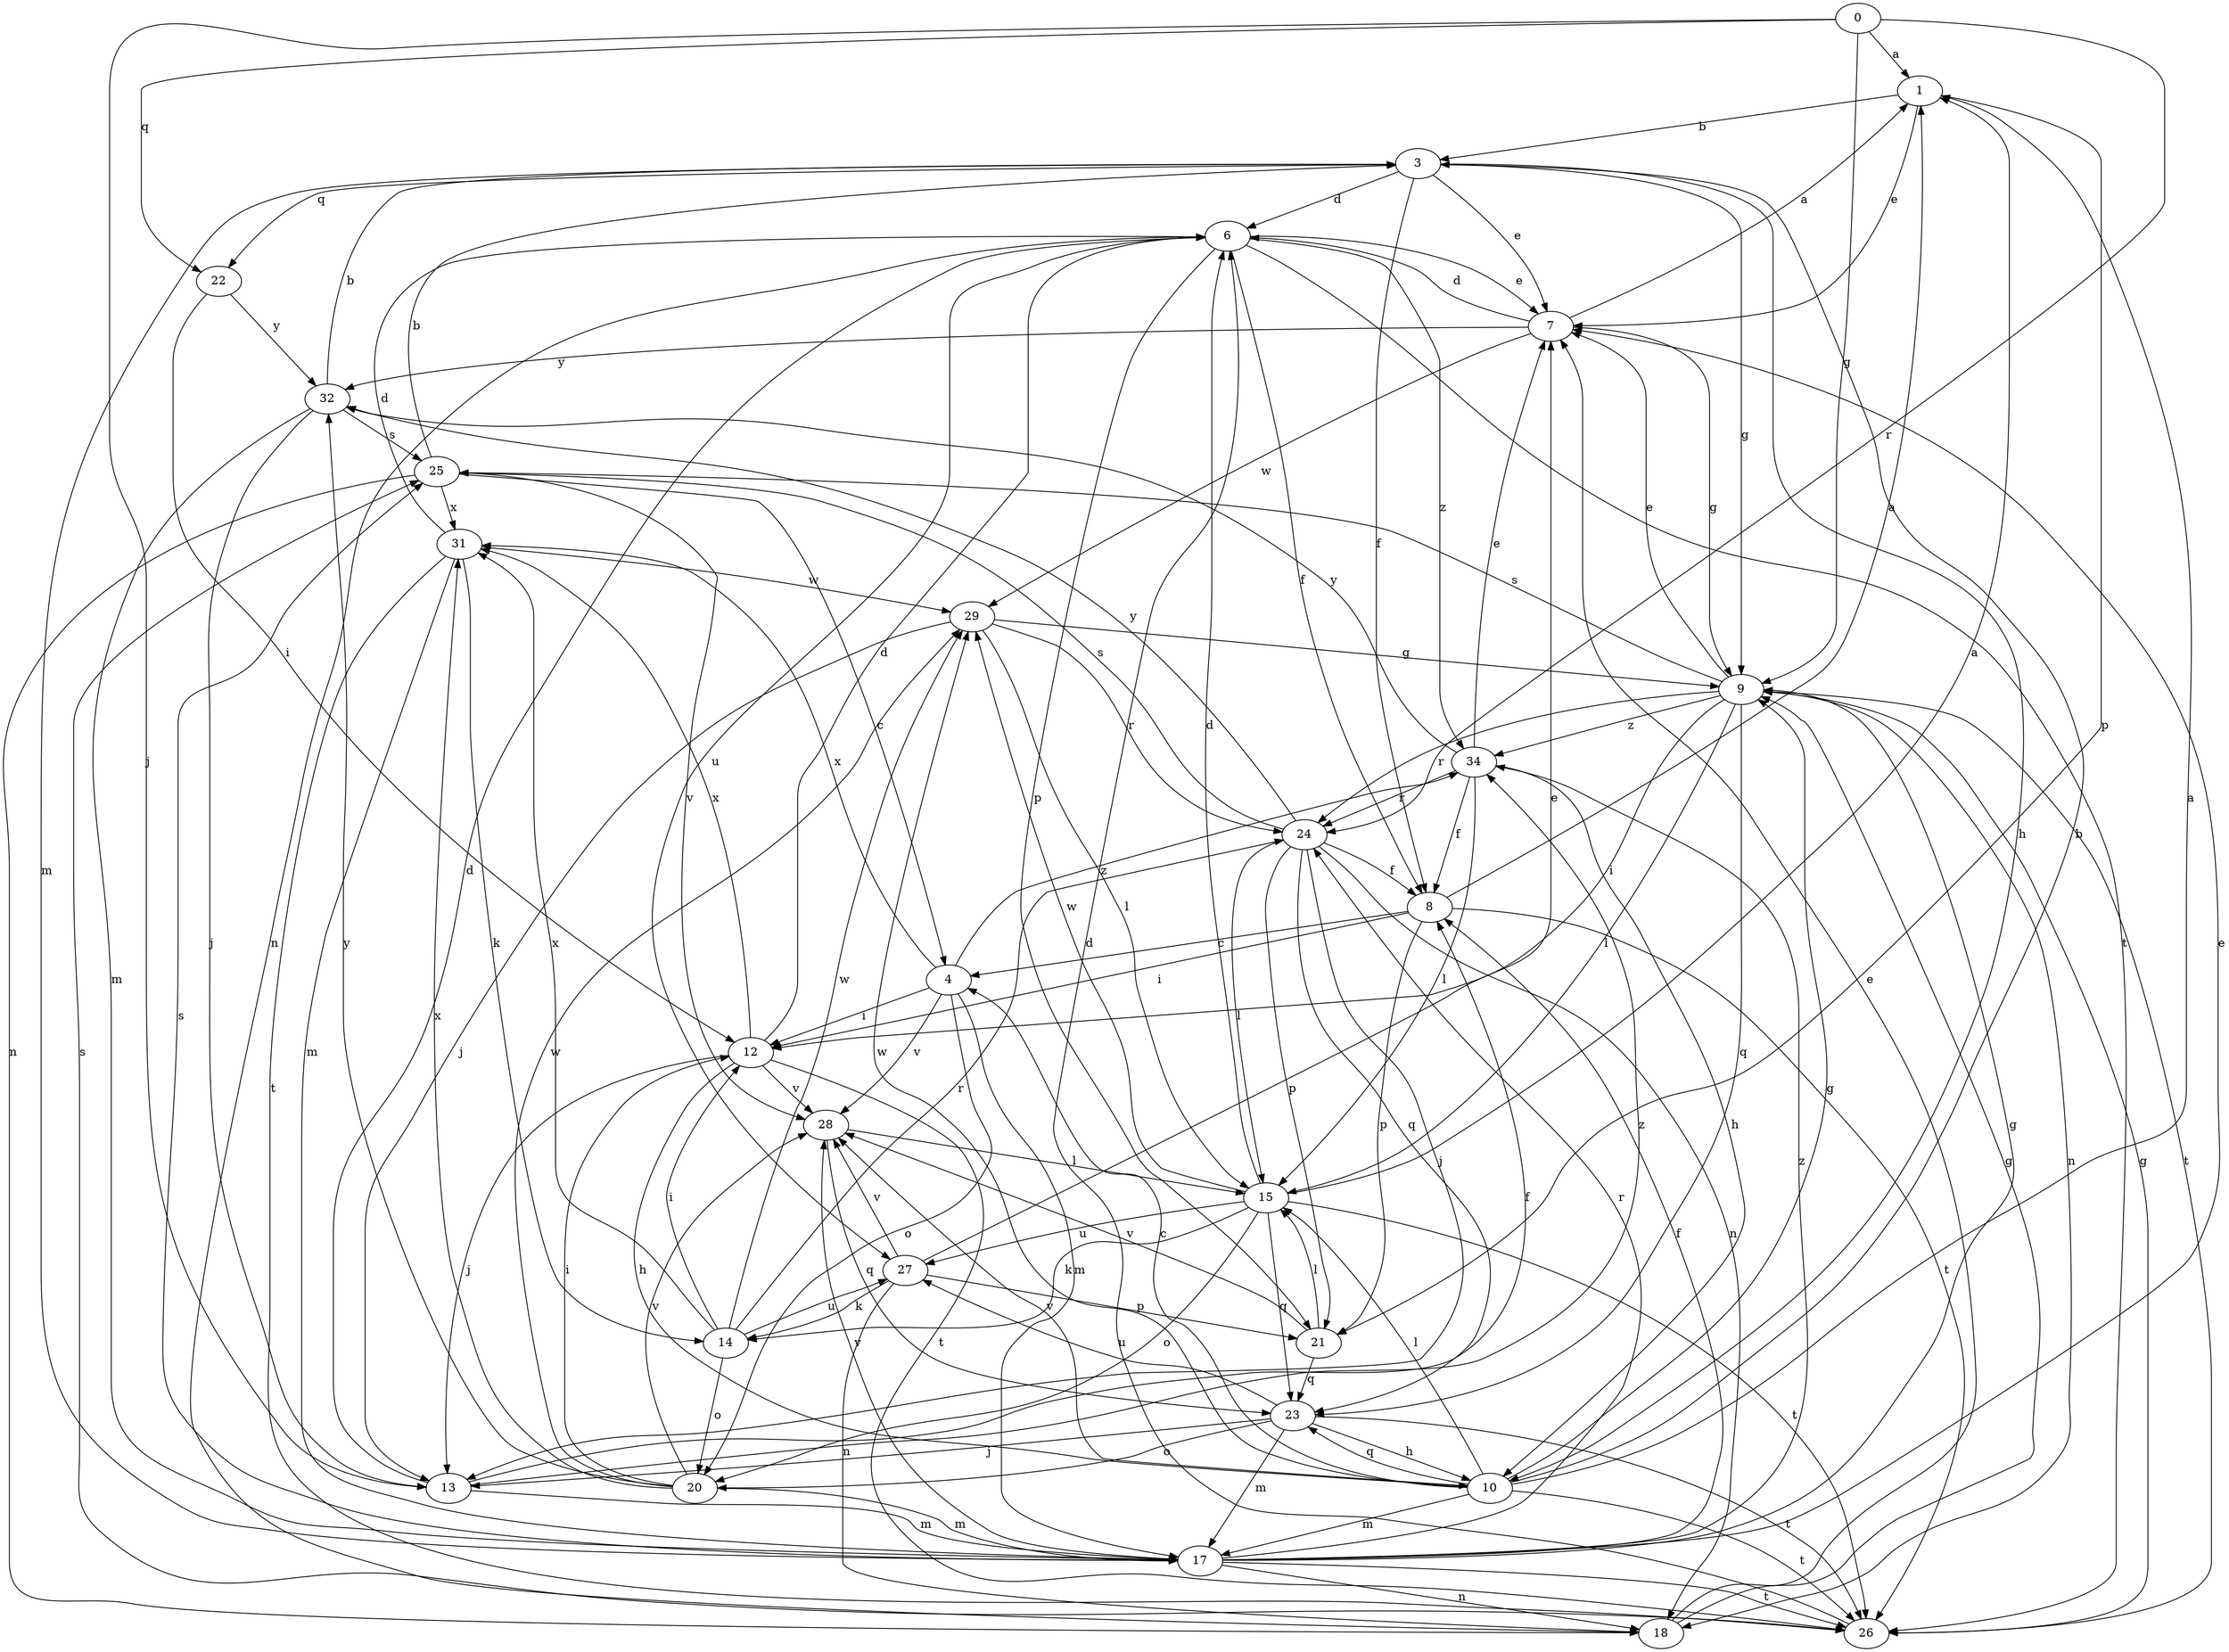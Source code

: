 strict digraph  {
0;
1;
3;
4;
6;
7;
8;
9;
10;
12;
13;
14;
15;
17;
18;
20;
21;
22;
23;
24;
25;
26;
27;
28;
29;
31;
32;
34;
0 -> 1  [label=a];
0 -> 9  [label=g];
0 -> 13  [label=j];
0 -> 22  [label=q];
0 -> 24  [label=r];
1 -> 3  [label=b];
1 -> 7  [label=e];
1 -> 21  [label=p];
3 -> 6  [label=d];
3 -> 7  [label=e];
3 -> 8  [label=f];
3 -> 9  [label=g];
3 -> 10  [label=h];
3 -> 17  [label=m];
3 -> 22  [label=q];
4 -> 12  [label=i];
4 -> 17  [label=m];
4 -> 20  [label=o];
4 -> 28  [label=v];
4 -> 31  [label=x];
4 -> 34  [label=z];
6 -> 7  [label=e];
6 -> 8  [label=f];
6 -> 18  [label=n];
6 -> 21  [label=p];
6 -> 26  [label=t];
6 -> 27  [label=u];
6 -> 34  [label=z];
7 -> 1  [label=a];
7 -> 6  [label=d];
7 -> 9  [label=g];
7 -> 29  [label=w];
7 -> 32  [label=y];
8 -> 1  [label=a];
8 -> 4  [label=c];
8 -> 12  [label=i];
8 -> 21  [label=p];
8 -> 26  [label=t];
9 -> 7  [label=e];
9 -> 12  [label=i];
9 -> 15  [label=l];
9 -> 18  [label=n];
9 -> 23  [label=q];
9 -> 24  [label=r];
9 -> 25  [label=s];
9 -> 26  [label=t];
9 -> 34  [label=z];
10 -> 1  [label=a];
10 -> 3  [label=b];
10 -> 4  [label=c];
10 -> 9  [label=g];
10 -> 15  [label=l];
10 -> 17  [label=m];
10 -> 23  [label=q];
10 -> 26  [label=t];
10 -> 28  [label=v];
10 -> 29  [label=w];
12 -> 6  [label=d];
12 -> 10  [label=h];
12 -> 13  [label=j];
12 -> 26  [label=t];
12 -> 28  [label=v];
12 -> 31  [label=x];
13 -> 6  [label=d];
13 -> 8  [label=f];
13 -> 17  [label=m];
13 -> 34  [label=z];
14 -> 12  [label=i];
14 -> 20  [label=o];
14 -> 24  [label=r];
14 -> 27  [label=u];
14 -> 29  [label=w];
14 -> 31  [label=x];
15 -> 1  [label=a];
15 -> 6  [label=d];
15 -> 14  [label=k];
15 -> 20  [label=o];
15 -> 23  [label=q];
15 -> 26  [label=t];
15 -> 27  [label=u];
15 -> 29  [label=w];
17 -> 7  [label=e];
17 -> 8  [label=f];
17 -> 9  [label=g];
17 -> 18  [label=n];
17 -> 24  [label=r];
17 -> 25  [label=s];
17 -> 26  [label=t];
17 -> 28  [label=v];
17 -> 34  [label=z];
18 -> 7  [label=e];
18 -> 9  [label=g];
20 -> 12  [label=i];
20 -> 17  [label=m];
20 -> 28  [label=v];
20 -> 29  [label=w];
20 -> 31  [label=x];
20 -> 32  [label=y];
21 -> 15  [label=l];
21 -> 23  [label=q];
21 -> 28  [label=v];
22 -> 12  [label=i];
22 -> 32  [label=y];
23 -> 10  [label=h];
23 -> 13  [label=j];
23 -> 17  [label=m];
23 -> 20  [label=o];
23 -> 26  [label=t];
23 -> 27  [label=u];
24 -> 8  [label=f];
24 -> 13  [label=j];
24 -> 15  [label=l];
24 -> 18  [label=n];
24 -> 21  [label=p];
24 -> 23  [label=q];
24 -> 25  [label=s];
24 -> 32  [label=y];
25 -> 3  [label=b];
25 -> 4  [label=c];
25 -> 18  [label=n];
25 -> 28  [label=v];
25 -> 31  [label=x];
26 -> 6  [label=d];
26 -> 9  [label=g];
26 -> 25  [label=s];
27 -> 7  [label=e];
27 -> 14  [label=k];
27 -> 18  [label=n];
27 -> 21  [label=p];
27 -> 28  [label=v];
28 -> 15  [label=l];
28 -> 23  [label=q];
29 -> 9  [label=g];
29 -> 13  [label=j];
29 -> 15  [label=l];
29 -> 24  [label=r];
31 -> 6  [label=d];
31 -> 14  [label=k];
31 -> 17  [label=m];
31 -> 26  [label=t];
31 -> 29  [label=w];
32 -> 3  [label=b];
32 -> 13  [label=j];
32 -> 17  [label=m];
32 -> 25  [label=s];
34 -> 7  [label=e];
34 -> 8  [label=f];
34 -> 10  [label=h];
34 -> 15  [label=l];
34 -> 24  [label=r];
34 -> 32  [label=y];
}
